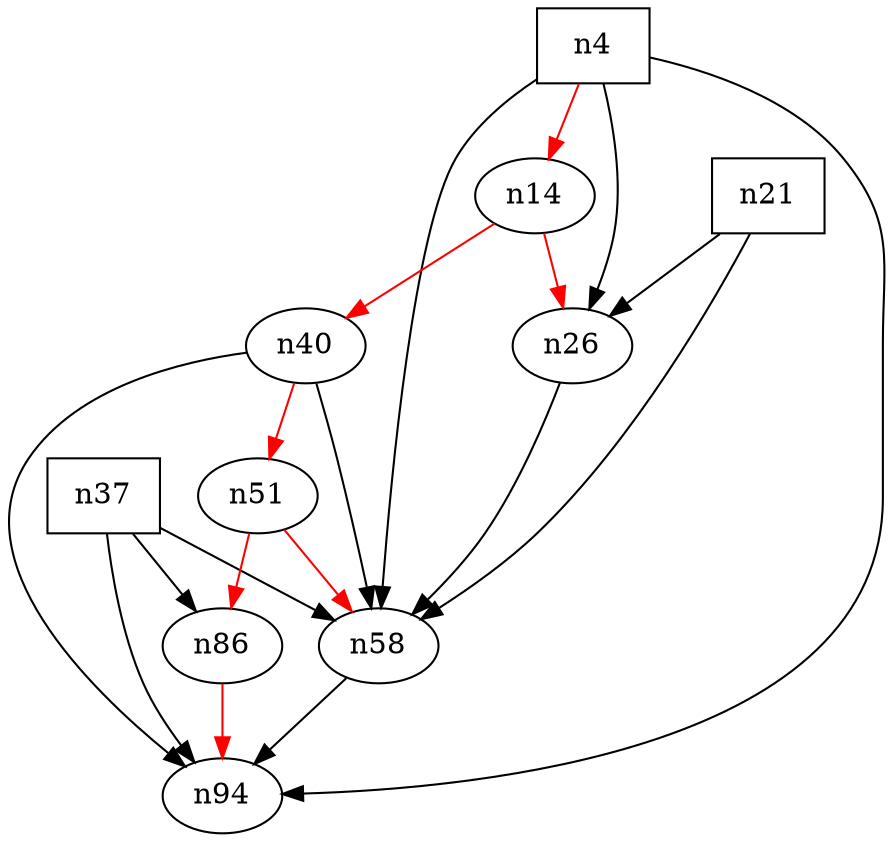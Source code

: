 digraph G {
 4 [label=n4,color=black,shape=box]
 14 [label=n14,color=black,shape=ellipse]
 21 [label=n21,color=black,shape=box]
 26 [label=n26,color=black,shape=ellipse]
 37 [label=n37,color=black,shape=box]
 40 [label=n40,color=black,shape=ellipse]
 51 [label=n51,color=black,shape=ellipse]
 58 [label=n58,color=black,shape=ellipse]
 86 [label=n86,color=black,shape=ellipse]
 94 [label=n94,color=black,shape=ellipse]
 4->14 [color=red]
 4->26 [color=black]
 4->58 [color=black]
 4->94 [color=black]
 14->26 [color=red]
 14->40 [color=red]
 21->26 [color=black]
 21->58 [color=black]
 26->58 [color=black]
 37->58 [color=black]
 37->86 [color=black]
 37->94 [color=black]
 40->51 [color=red]
 40->58 [color=black]
 40->94 [color=black]
 51->58 [color=red]
 51->86 [color=red]
 58->94 [color=black]
 86->94 [color=red]
}